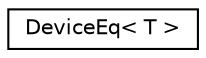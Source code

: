 digraph "Graphical Class Hierarchy"
{
  edge [fontname="Helvetica",fontsize="10",labelfontname="Helvetica",labelfontsize="10"];
  node [fontname="Helvetica",fontsize="10",shape=record];
  rankdir="LR";
  Node0 [label="DeviceEq\< T \>",height=0.2,width=0.4,color="black", fillcolor="white", style="filled",URL="$structDeviceEq.html"];
}
